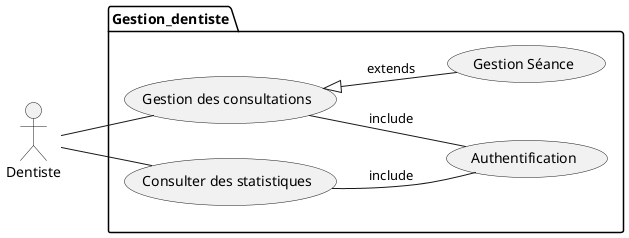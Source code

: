 @startuml Gestion_dentiste

left to right direction

actor Dentiste as dentiste

package "Gestion_dentiste" {

  dentiste -- (Gestion des consultations)
  dentiste -- (Consulter des statistiques)

  (Gestion des consultations) <|-- (Gestion Séance) : extends
  (Gestion des consultations) -- (Authentification) : include
  (Consulter des statistiques) -- (Authentification) : include
}

@enduml
